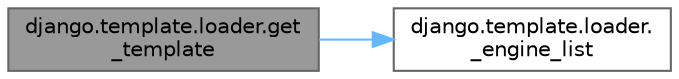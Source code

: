 digraph "django.template.loader.get_template"
{
 // LATEX_PDF_SIZE
  bgcolor="transparent";
  edge [fontname=Helvetica,fontsize=10,labelfontname=Helvetica,labelfontsize=10];
  node [fontname=Helvetica,fontsize=10,shape=box,height=0.2,width=0.4];
  rankdir="LR";
  Node1 [id="Node000001",label="django.template.loader.get\l_template",height=0.2,width=0.4,color="gray40", fillcolor="grey60", style="filled", fontcolor="black",tooltip=" "];
  Node1 -> Node2 [id="edge1_Node000001_Node000002",color="steelblue1",style="solid",tooltip=" "];
  Node2 [id="Node000002",label="django.template.loader.\l_engine_list",height=0.2,width=0.4,color="grey40", fillcolor="white", style="filled",URL="$namespacedjango_1_1template_1_1loader.html#a1ae9c7f8f306aa8e0bd752fb5f086c67",tooltip=" "];
}
